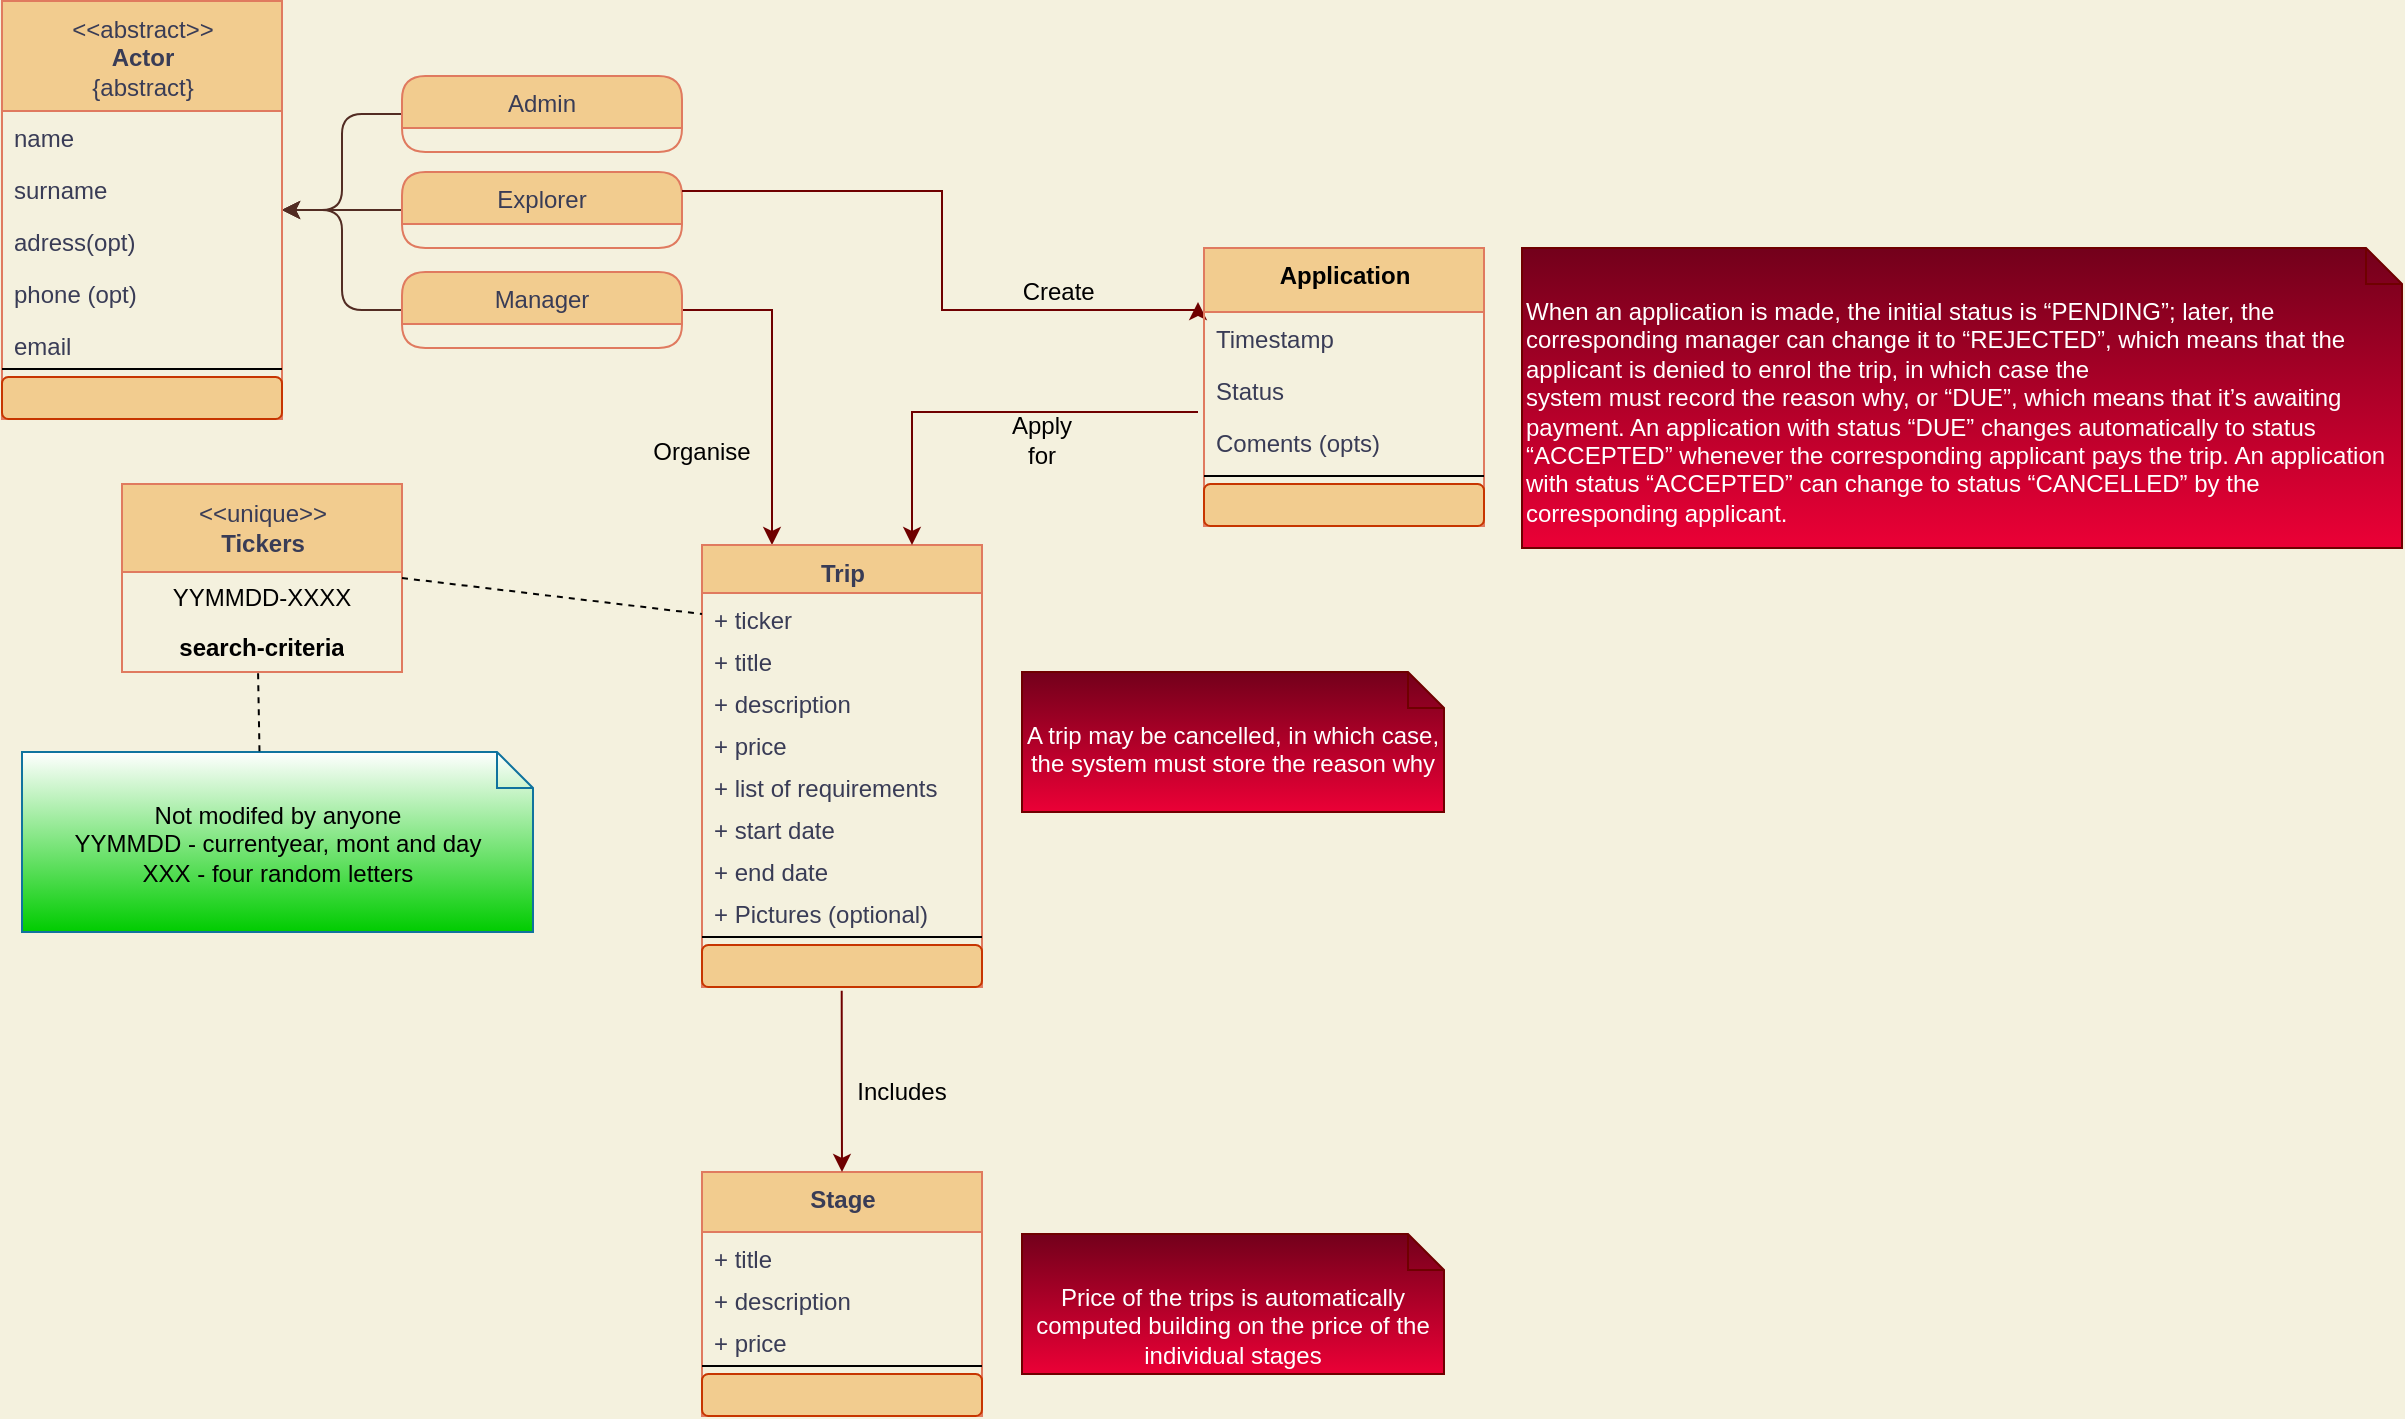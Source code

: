 <mxfile version="14.2.4" type="embed">
    <diagram id="edaXOgRtY4zmQkyxHP5Q" name="Page-1">
        <mxGraphModel dx="564" dy="430" grid="1" gridSize="10" guides="1" tooltips="1" connect="1" arrows="1" fold="1" page="1" pageScale="1" pageWidth="827" pageHeight="1169" background="#F4F1DE" math="0" shadow="0">
            <root>
                <mxCell id="0"/>
                <mxCell id="1" parent="0"/>
                <mxCell id="uO5SS3xwyvJrLnkMRzuP-102" style="edgeStyle=orthogonalEdgeStyle;curved=0;rounded=1;sketch=0;orthogonalLoop=1;jettySize=auto;html=1;strokeColor=#522C23;fillColor=#F2CC8F;fontColor=#393C56;" edge="1" parent="1" source="34" target="uO5SS3xwyvJrLnkMRzuP-67">
                    <mxGeometry relative="1" as="geometry"/>
                </mxCell>
                <mxCell id="34" value="Admin" style="swimlane;fontStyle=0;childLayout=stackLayout;horizontal=1;startSize=26;horizontalStack=0;resizeParent=1;resizeParentMax=0;resizeLast=0;collapsible=1;marginBottom=0;rounded=1;strokeColor=#E07A5F;fontColor=#393C56;fillColor=#F2CC8F;" vertex="1" parent="1">
                    <mxGeometry x="220" y="52" width="140" height="38" as="geometry"/>
                </mxCell>
                <mxCell id="uO5SS3xwyvJrLnkMRzuP-103" style="edgeStyle=orthogonalEdgeStyle;curved=0;rounded=1;sketch=0;orthogonalLoop=1;jettySize=auto;html=1;strokeColor=#522C23;fillColor=#F2CC8F;fontColor=#393C56;" edge="1" parent="1" source="41" target="uO5SS3xwyvJrLnkMRzuP-67">
                    <mxGeometry relative="1" as="geometry"/>
                </mxCell>
                <mxCell id="41" value="Explorer" style="swimlane;fontStyle=0;childLayout=stackLayout;horizontal=1;startSize=26;horizontalStack=0;resizeParent=1;resizeParentMax=0;resizeLast=0;collapsible=1;marginBottom=0;rounded=1;strokeColor=#E07A5F;fontColor=#393C56;fillColor=#F2CC8F;" vertex="1" parent="1">
                    <mxGeometry x="220" y="100" width="140" height="38" as="geometry"/>
                </mxCell>
                <mxCell id="50" style="edgeStyle=orthogonalEdgeStyle;rounded=0;orthogonalLoop=1;jettySize=auto;html=1;exitX=1;exitY=0.5;exitDx=0;exitDy=0;entryX=0.25;entryY=0;entryDx=0;entryDy=0;fillColor=#a20025;strokeColor=#6F0000;" edge="1" parent="1" source="42" target="87">
                    <mxGeometry relative="1" as="geometry">
                        <mxPoint x="405.0" y="290" as="targetPoint"/>
                    </mxGeometry>
                </mxCell>
                <mxCell id="uO5SS3xwyvJrLnkMRzuP-110" style="edgeStyle=orthogonalEdgeStyle;curved=0;rounded=1;sketch=0;orthogonalLoop=1;jettySize=auto;html=1;strokeColor=#522C23;fillColor=#F2CC8F;fontColor=#393C56;" edge="1" parent="1" source="42" target="uO5SS3xwyvJrLnkMRzuP-67">
                    <mxGeometry relative="1" as="geometry"/>
                </mxCell>
                <mxCell id="42" value="Manager" style="swimlane;fontStyle=0;childLayout=stackLayout;horizontal=1;startSize=26;horizontalStack=0;resizeParent=1;resizeParentMax=0;resizeLast=0;collapsible=1;marginBottom=0;rounded=1;strokeColor=#E07A5F;fontColor=#393C56;fillColor=#F2CC8F;" vertex="1" parent="1">
                    <mxGeometry x="220" y="150" width="140" height="38" as="geometry"/>
                </mxCell>
                <mxCell id="53" value="Organise" style="text;html=1;align=center;verticalAlign=middle;whiteSpace=wrap;rounded=0;labelBackgroundColor=none;fontColor=#000000;" vertex="1" parent="1">
                    <mxGeometry x="350" y="230" width="40" height="20" as="geometry"/>
                </mxCell>
                <mxCell id="55" value="Create&amp;nbsp;" style="text;html=1;align=center;verticalAlign=middle;whiteSpace=wrap;rounded=0;labelBackgroundColor=none;fontColor=#000000;" vertex="1" parent="1">
                    <mxGeometry x="520" y="150" width="60" height="20" as="geometry"/>
                </mxCell>
                <mxCell id="56" style="edgeStyle=orthogonalEdgeStyle;rounded=0;orthogonalLoop=1;jettySize=auto;html=1;exitX=1;exitY=0.25;exitDx=0;exitDy=0;fillColor=#a20025;strokeColor=#6F0000;" edge="1" parent="1" source="41">
                    <mxGeometry relative="1" as="geometry">
                        <mxPoint x="370" y="179" as="sourcePoint"/>
                        <mxPoint x="618" y="165" as="targetPoint"/>
                        <Array as="points">
                            <mxPoint x="490" y="110"/>
                            <mxPoint x="490" y="169"/>
                        </Array>
                    </mxGeometry>
                </mxCell>
                <mxCell id="66" value="A trip may be cancelled, in which case, the system must store the reason why" style="shape=note2;boundedLbl=1;whiteSpace=wrap;html=1;size=18;verticalAlign=top;align=center;strokeColor=#6F0000;fontColor=#ffffff;gradientColor=#EB0036;fillColor=#73001B;" vertex="1" parent="1">
                    <mxGeometry x="530" y="350" width="211" height="70" as="geometry"/>
                </mxCell>
                <mxCell id="uO5SS3xwyvJrLnkMRzuP-67" value="&amp;lt;&amp;lt;abstract&amp;gt;&amp;gt;&lt;br&gt;&lt;b&gt;Actor&lt;/b&gt;&lt;br&gt;{abstract}" style="swimlane;fontStyle=0;align=center;verticalAlign=top;childLayout=stackLayout;horizontal=1;startSize=55;horizontalStack=0;resizeParent=1;resizeParentMax=0;resizeLast=0;collapsible=0;marginBottom=0;html=1;rounded=0;labelBackgroundColor=none;sketch=0;strokeColor=#E07A5F;fillColor=#F2CC8F;fontColor=#393C56;" vertex="1" parent="1">
                    <mxGeometry x="20" y="14.5" width="140" height="209" as="geometry"/>
                </mxCell>
                <mxCell id="uO5SS3xwyvJrLnkMRzuP-14" value="name" style="text;strokeColor=none;fillColor=none;align=left;verticalAlign=top;spacingLeft=4;spacingRight=4;overflow=hidden;rotatable=0;points=[[0,0.5],[1,0.5]];portConstraint=eastwest;rounded=1;fontColor=#393C56;" vertex="1" parent="uO5SS3xwyvJrLnkMRzuP-67">
                    <mxGeometry y="55" width="140" height="26" as="geometry"/>
                </mxCell>
                <mxCell id="uO5SS3xwyvJrLnkMRzuP-75" value="surname" style="text;strokeColor=none;fillColor=none;align=left;verticalAlign=top;spacingLeft=4;spacingRight=4;overflow=hidden;rotatable=0;points=[[0,0.5],[1,0.5]];portConstraint=eastwest;rounded=1;fontColor=#393C56;" vertex="1" parent="uO5SS3xwyvJrLnkMRzuP-67">
                    <mxGeometry y="81" width="140" height="26" as="geometry"/>
                </mxCell>
                <mxCell id="uO5SS3xwyvJrLnkMRzuP-78" value="adress(opt)" style="text;strokeColor=none;fillColor=none;align=left;verticalAlign=top;spacingLeft=4;spacingRight=4;overflow=hidden;rotatable=0;points=[[0,0.5],[1,0.5]];portConstraint=eastwest;rounded=1;fontColor=#393C56;" vertex="1" parent="uO5SS3xwyvJrLnkMRzuP-67">
                    <mxGeometry y="107" width="140" height="26" as="geometry"/>
                </mxCell>
                <mxCell id="uO5SS3xwyvJrLnkMRzuP-77" value="phone (opt)" style="text;strokeColor=none;fillColor=none;align=left;verticalAlign=top;spacingLeft=4;spacingRight=4;overflow=hidden;rotatable=0;points=[[0,0.5],[1,0.5]];portConstraint=eastwest;rounded=1;fontColor=#393C56;" vertex="1" parent="uO5SS3xwyvJrLnkMRzuP-67">
                    <mxGeometry y="133" width="140" height="26" as="geometry"/>
                </mxCell>
                <mxCell id="uO5SS3xwyvJrLnkMRzuP-76" value="email" style="text;strokeColor=none;fillColor=none;align=left;verticalAlign=top;spacingLeft=4;spacingRight=4;overflow=hidden;rotatable=0;points=[[0,0.5],[1,0.5]];portConstraint=eastwest;rounded=1;fontColor=#393C56;" vertex="1" parent="uO5SS3xwyvJrLnkMRzuP-67">
                    <mxGeometry y="159" width="140" height="21" as="geometry"/>
                </mxCell>
                <mxCell id="uO5SS3xwyvJrLnkMRzuP-72" value="" style="line;strokeWidth=1;fillColor=none;align=left;verticalAlign=middle;spacingTop=-1;spacingLeft=3;spacingRight=3;rotatable=0;labelPosition=right;points=[];portConstraint=eastwest;" vertex="1" parent="uO5SS3xwyvJrLnkMRzuP-67">
                    <mxGeometry y="180" width="140" height="8" as="geometry"/>
                </mxCell>
                <mxCell id="uO5SS3xwyvJrLnkMRzuP-79" value="" style="text;strokeColor=#C73500;align=left;verticalAlign=top;spacingLeft=4;spacingRight=4;overflow=hidden;rotatable=0;points=[[0,0.5],[1,0.5]];portConstraint=eastwest;rounded=1;fontColor=#ffffff;shadow=0;fillColor=#F2CC8F;" vertex="1" parent="uO5SS3xwyvJrLnkMRzuP-67">
                    <mxGeometry y="188" width="140" height="21" as="geometry"/>
                </mxCell>
                <mxCell id="87" value="&lt;b&gt;Trip&lt;/b&gt;" style="swimlane;fontStyle=0;align=center;verticalAlign=top;childLayout=stackLayout;horizontal=1;startSize=24;horizontalStack=0;resizeParent=1;resizeParentMax=0;resizeLast=0;collapsible=0;marginBottom=0;html=1;rounded=0;labelBackgroundColor=none;sketch=0;strokeColor=#E07A5F;fillColor=#F2CC8F;fontColor=#393C56;" vertex="1" parent="1">
                    <mxGeometry x="370" y="286.5" width="140" height="221" as="geometry"/>
                </mxCell>
                <mxCell id="92" value="+ ticker" style="text;strokeColor=none;fillColor=none;align=left;verticalAlign=top;spacingLeft=4;spacingRight=4;overflow=hidden;rotatable=0;points=[[0,0.5],[1,0.5]];portConstraint=eastwest;rounded=1;fontColor=#393C56;" vertex="1" parent="87">
                    <mxGeometry y="24" width="140" height="21" as="geometry"/>
                </mxCell>
                <mxCell id="112" value="+ title" style="text;strokeColor=none;fillColor=none;align=left;verticalAlign=top;spacingLeft=4;spacingRight=4;overflow=hidden;rotatable=0;points=[[0,0.5],[1,0.5]];portConstraint=eastwest;rounded=1;fontColor=#393C56;" vertex="1" parent="87">
                    <mxGeometry y="45" width="140" height="21" as="geometry"/>
                </mxCell>
                <mxCell id="115" value="+ description" style="text;strokeColor=none;fillColor=none;align=left;verticalAlign=top;spacingLeft=4;spacingRight=4;overflow=hidden;rotatable=0;points=[[0,0.5],[1,0.5]];portConstraint=eastwest;rounded=1;fontColor=#393C56;" vertex="1" parent="87">
                    <mxGeometry y="66" width="140" height="21" as="geometry"/>
                </mxCell>
                <mxCell id="116" value="+ price" style="text;strokeColor=none;fillColor=none;align=left;verticalAlign=top;spacingLeft=4;spacingRight=4;overflow=hidden;rotatable=0;points=[[0,0.5],[1,0.5]];portConstraint=eastwest;rounded=1;fontColor=#393C56;" vertex="1" parent="87">
                    <mxGeometry y="87" width="140" height="21" as="geometry"/>
                </mxCell>
                <mxCell id="117" value="+ list of requirements" style="text;strokeColor=none;fillColor=none;align=left;verticalAlign=top;spacingLeft=4;spacingRight=4;overflow=hidden;rotatable=0;points=[[0,0.5],[1,0.5]];portConstraint=eastwest;rounded=1;fontColor=#393C56;" vertex="1" parent="87">
                    <mxGeometry y="108" width="140" height="21" as="geometry"/>
                </mxCell>
                <mxCell id="118" value="+ start date" style="text;strokeColor=none;fillColor=none;align=left;verticalAlign=top;spacingLeft=4;spacingRight=4;overflow=hidden;rotatable=0;points=[[0,0.5],[1,0.5]];portConstraint=eastwest;rounded=1;fontColor=#393C56;" vertex="1" parent="87">
                    <mxGeometry y="129" width="140" height="21" as="geometry"/>
                </mxCell>
                <mxCell id="119" value="+ end date" style="text;strokeColor=none;fillColor=none;align=left;verticalAlign=top;spacingLeft=4;spacingRight=4;overflow=hidden;rotatable=0;points=[[0,0.5],[1,0.5]];portConstraint=eastwest;rounded=1;fontColor=#393C56;" vertex="1" parent="87">
                    <mxGeometry y="150" width="140" height="21" as="geometry"/>
                </mxCell>
                <mxCell id="113" value="+ Pictures (optional)" style="text;strokeColor=none;fillColor=none;align=left;verticalAlign=top;spacingLeft=4;spacingRight=4;overflow=hidden;rotatable=0;points=[[0,0.5],[1,0.5]];portConstraint=eastwest;rounded=1;fontColor=#393C56;" vertex="1" parent="87">
                    <mxGeometry y="171" width="140" height="21" as="geometry"/>
                </mxCell>
                <mxCell id="93" value="" style="line;strokeWidth=1;fillColor=none;align=left;verticalAlign=middle;spacingTop=-1;spacingLeft=3;spacingRight=3;rotatable=0;labelPosition=right;points=[];portConstraint=eastwest;" vertex="1" parent="87">
                    <mxGeometry y="192" width="140" height="8" as="geometry"/>
                </mxCell>
                <mxCell id="94" value="" style="text;strokeColor=#C73500;align=left;verticalAlign=top;spacingLeft=4;spacingRight=4;overflow=hidden;rotatable=0;points=[[0,0.5],[1,0.5]];portConstraint=eastwest;rounded=1;fontColor=#ffffff;shadow=0;fillColor=#F2CC8F;" vertex="1" parent="87">
                    <mxGeometry y="200" width="140" height="21" as="geometry"/>
                </mxCell>
                <mxCell id="103" value="&lt;font color=&quot;#000000&quot;&gt;&lt;b&gt;Application&lt;/b&gt;&lt;br&gt;&lt;br&gt;&lt;/font&gt;" style="swimlane;fontStyle=0;align=center;verticalAlign=top;childLayout=stackLayout;horizontal=1;startSize=32;horizontalStack=0;resizeParent=1;resizeParentMax=0;resizeLast=0;collapsible=0;marginBottom=0;html=1;rounded=0;labelBackgroundColor=none;sketch=0;strokeColor=#E07A5F;fillColor=#F2CC8F;fontColor=#393C56;" vertex="1" parent="1">
                    <mxGeometry x="621" y="138" width="140" height="139" as="geometry"/>
                </mxCell>
                <mxCell id="104" value="Timestamp" style="text;strokeColor=none;fillColor=none;align=left;verticalAlign=top;spacingLeft=4;spacingRight=4;overflow=hidden;rotatable=0;points=[[0,0.5],[1,0.5]];portConstraint=eastwest;rounded=1;fontColor=#393C56;" vertex="1" parent="103">
                    <mxGeometry y="32" width="140" height="26" as="geometry"/>
                </mxCell>
                <mxCell id="105" value="Status" style="text;strokeColor=none;fillColor=none;align=left;verticalAlign=top;spacingLeft=4;spacingRight=4;overflow=hidden;rotatable=0;points=[[0,0.5],[1,0.5]];portConstraint=eastwest;rounded=1;fontColor=#393C56;" vertex="1" parent="103">
                    <mxGeometry y="58" width="140" height="26" as="geometry"/>
                </mxCell>
                <mxCell id="106" value="Coments (opts)" style="text;strokeColor=none;fillColor=none;align=left;verticalAlign=top;spacingLeft=4;spacingRight=4;overflow=hidden;rotatable=0;points=[[0,0.5],[1,0.5]];portConstraint=eastwest;rounded=1;fontColor=#393C56;" vertex="1" parent="103">
                    <mxGeometry y="84" width="140" height="26" as="geometry"/>
                </mxCell>
                <mxCell id="109" value="" style="line;strokeWidth=1;fillColor=none;align=left;verticalAlign=middle;spacingTop=-1;spacingLeft=3;spacingRight=3;rotatable=0;labelPosition=right;points=[];portConstraint=eastwest;" vertex="1" parent="103">
                    <mxGeometry y="110" width="140" height="8" as="geometry"/>
                </mxCell>
                <mxCell id="110" value="" style="text;strokeColor=#C73500;align=left;verticalAlign=top;spacingLeft=4;spacingRight=4;overflow=hidden;rotatable=0;points=[[0,0.5],[1,0.5]];portConstraint=eastwest;rounded=1;fontColor=#ffffff;shadow=0;fillColor=#F2CC8F;" vertex="1" parent="103">
                    <mxGeometry y="118" width="140" height="21" as="geometry"/>
                </mxCell>
                <mxCell id="122" style="edgeStyle=orthogonalEdgeStyle;rounded=0;orthogonalLoop=1;jettySize=auto;html=1;fillColor=#a20025;strokeColor=#6F0000;entryX=0.75;entryY=0;entryDx=0;entryDy=0;" edge="1" parent="1" target="87">
                    <mxGeometry relative="1" as="geometry">
                        <mxPoint x="618" y="220" as="sourcePoint"/>
                        <mxPoint x="600" y="190" as="targetPoint"/>
                        <Array as="points">
                            <mxPoint x="618" y="220"/>
                            <mxPoint x="475" y="220"/>
                        </Array>
                    </mxGeometry>
                </mxCell>
                <mxCell id="uO5SS3xwyvJrLnkMRzuP-124" value="&lt;span style=&quot;font-weight: normal&quot;&gt;&amp;lt;&amp;lt;unique&amp;gt;&amp;gt;&lt;br&gt;&lt;/span&gt;Tickers" style="swimlane;fontStyle=1;align=center;verticalAlign=middle;childLayout=stackLayout;horizontal=1;startSize=44;horizontalStack=0;resizeParent=1;resizeParentMax=0;resizeLast=0;collapsible=0;marginBottom=0;html=1;rounded=0;shadow=0;labelBackgroundColor=none;sketch=0;strokeColor=#E07A5F;fillColor=#F2CC8F;fontColor=#393C56;" vertex="1" parent="1">
                    <mxGeometry x="80" y="256" width="140" height="94" as="geometry"/>
                </mxCell>
                <mxCell id="uO5SS3xwyvJrLnkMRzuP-125" value="&lt;font color=&quot;#000000&quot;&gt;YYMMDD-XXXX&lt;/font&gt;" style="text;html=1;strokeColor=none;align=center;verticalAlign=middle;spacingLeft=4;spacingRight=4;overflow=hidden;rotatable=0;points=[[0,0.5],[1,0.5]];portConstraint=eastwest;" vertex="1" parent="uO5SS3xwyvJrLnkMRzuP-124">
                    <mxGeometry y="44" width="140" height="25" as="geometry"/>
                </mxCell>
                <mxCell id="uO5SS3xwyvJrLnkMRzuP-142" value="&lt;font color=&quot;#000000&quot;&gt;&lt;b&gt;search-criteria&lt;/b&gt;&lt;/font&gt;" style="text;html=1;strokeColor=none;align=center;verticalAlign=middle;spacingLeft=4;spacingRight=4;overflow=hidden;rotatable=0;points=[[0,0.5],[1,0.5]];portConstraint=eastwest;" vertex="1" parent="uO5SS3xwyvJrLnkMRzuP-124">
                    <mxGeometry y="69" width="140" height="25" as="geometry"/>
                </mxCell>
                <mxCell id="125" value="Apply for" style="text;html=1;align=center;verticalAlign=middle;whiteSpace=wrap;rounded=0;labelBackgroundColor=none;fontColor=#000000;" vertex="1" parent="1">
                    <mxGeometry x="520" y="223.5" width="40" height="20" as="geometry"/>
                </mxCell>
                <mxCell id="126" value="&lt;b&gt;Stage&lt;/b&gt;" style="swimlane;fontStyle=0;align=center;verticalAlign=top;childLayout=stackLayout;horizontal=1;startSize=30;horizontalStack=0;resizeParent=1;resizeParentMax=0;resizeLast=0;collapsible=0;marginBottom=0;html=1;rounded=0;labelBackgroundColor=none;sketch=0;strokeColor=#E07A5F;fillColor=#F2CC8F;fontColor=#393C56;" vertex="1" parent="1">
                    <mxGeometry x="370" y="600" width="140" height="122" as="geometry"/>
                </mxCell>
                <mxCell id="128" value="+ title" style="text;strokeColor=none;fillColor=none;align=left;verticalAlign=top;spacingLeft=4;spacingRight=4;overflow=hidden;rotatable=0;points=[[0,0.5],[1,0.5]];portConstraint=eastwest;rounded=1;fontColor=#393C56;" vertex="1" parent="126">
                    <mxGeometry y="30" width="140" height="21" as="geometry"/>
                </mxCell>
                <mxCell id="129" value="+ description" style="text;strokeColor=none;fillColor=none;align=left;verticalAlign=top;spacingLeft=4;spacingRight=4;overflow=hidden;rotatable=0;points=[[0,0.5],[1,0.5]];portConstraint=eastwest;rounded=1;fontColor=#393C56;" vertex="1" parent="126">
                    <mxGeometry y="51" width="140" height="21" as="geometry"/>
                </mxCell>
                <mxCell id="130" value="+ price" style="text;strokeColor=none;fillColor=none;align=left;verticalAlign=top;spacingLeft=4;spacingRight=4;overflow=hidden;rotatable=0;points=[[0,0.5],[1,0.5]];portConstraint=eastwest;rounded=1;fontColor=#393C56;" vertex="1" parent="126">
                    <mxGeometry y="72" width="140" height="21" as="geometry"/>
                </mxCell>
                <mxCell id="135" value="" style="line;strokeWidth=1;fillColor=none;align=left;verticalAlign=middle;spacingTop=-1;spacingLeft=3;spacingRight=3;rotatable=0;labelPosition=right;points=[];portConstraint=eastwest;" vertex="1" parent="126">
                    <mxGeometry y="93" width="140" height="8" as="geometry"/>
                </mxCell>
                <mxCell id="136" value="" style="text;strokeColor=#C73500;align=left;verticalAlign=top;spacingLeft=4;spacingRight=4;overflow=hidden;rotatable=0;points=[[0,0.5],[1,0.5]];portConstraint=eastwest;rounded=1;fontColor=#ffffff;shadow=0;fillColor=#F2CC8F;" vertex="1" parent="126">
                    <mxGeometry y="101" width="140" height="21" as="geometry"/>
                </mxCell>
                <mxCell id="137" value="&lt;div&gt;&lt;span&gt;When an application is&amp;nbsp;&lt;/span&gt;&lt;span&gt;made, the initial status is “PENDING”; later, the corresponding manager can change it to&amp;nbsp;&lt;/span&gt;&lt;span&gt;“REJECTED”, which means that the applicant is denied to enrol the trip, in which case the&lt;/span&gt;&lt;/div&gt;&lt;div&gt;&lt;span&gt;system must record the reason why, or “DUE”, which means that it’s awaiting payment. An&amp;nbsp;&lt;/span&gt;&lt;span&gt;application with status “DUE” changes automatically to status “ACCEPTED” whenever the&amp;nbsp;&lt;/span&gt;&lt;span&gt;corresponding applicant pays the trip. An application with status “ACCEPTED” can change to&amp;nbsp;&lt;/span&gt;&lt;span&gt;status “CANCELLED” by the corresponding applicant.&lt;/span&gt;&lt;/div&gt;" style="shape=note2;boundedLbl=1;whiteSpace=wrap;html=1;size=18;verticalAlign=top;align=left;strokeColor=#6F0000;fontColor=#ffffff;gradientColor=#EB0036;fillColor=#73001B;" vertex="1" parent="1">
                    <mxGeometry x="780" y="138" width="440" height="150" as="geometry"/>
                </mxCell>
                <mxCell id="138" value="Price of the trips is automatically computed building on the price of the individual stages" style="shape=note2;boundedLbl=1;whiteSpace=wrap;html=1;size=18;verticalAlign=top;align=center;strokeColor=#6F0000;fontColor=#ffffff;gradientColor=#EB0036;fillColor=#73001B;" vertex="1" parent="1">
                    <mxGeometry x="530" y="631" width="211" height="70" as="geometry"/>
                </mxCell>
                <mxCell id="139" style="edgeStyle=orthogonalEdgeStyle;rounded=0;orthogonalLoop=1;jettySize=auto;html=1;exitX=0.499;exitY=1.088;exitDx=0;exitDy=0;entryX=0.5;entryY=0;entryDx=0;entryDy=0;fillColor=#a20025;strokeColor=#6F0000;exitPerimeter=0;" edge="1" parent="1" source="94" target="126">
                    <mxGeometry relative="1" as="geometry">
                        <mxPoint x="415" y="296.5" as="targetPoint"/>
                        <mxPoint x="370" y="179" as="sourcePoint"/>
                        <Array as="points">
                            <mxPoint x="440" y="550"/>
                            <mxPoint x="440" y="550"/>
                        </Array>
                    </mxGeometry>
                </mxCell>
                <mxCell id="141" value="Includes" style="text;html=1;align=center;verticalAlign=middle;whiteSpace=wrap;rounded=0;labelBackgroundColor=none;fontColor=#000000;" vertex="1" parent="1">
                    <mxGeometry x="450" y="550" width="40" height="20" as="geometry"/>
                </mxCell>
                <mxCell id="uO5SS3xwyvJrLnkMRzuP-141" value="Not modifed by anyone&lt;br&gt;YYMMDD - currentyear, mont and day&lt;br&gt;XXX - four random letters" style="shape=note2;boundedLbl=1;whiteSpace=wrap;html=1;size=18;verticalAlign=top;align=center;strokeColor=#10739e;gradientColor=#00CC00;" vertex="1" parent="1">
                    <mxGeometry x="30" y="390" width="255.5" height="90" as="geometry"/>
                </mxCell>
                <mxCell id="142" value="" style="endArrow=none;dashed=1;html=1;fontColor=#000000;exitX=1;exitY=0.5;exitDx=0;exitDy=0;entryX=0;entryY=0.5;entryDx=0;entryDy=0;strokeColor=#000000;" edge="1" parent="1" source="uO5SS3xwyvJrLnkMRzuP-124" target="92">
                    <mxGeometry width="50" height="50" relative="1" as="geometry">
                        <mxPoint x="240" y="240" as="sourcePoint"/>
                        <mxPoint x="290" y="190" as="targetPoint"/>
                    </mxGeometry>
                </mxCell>
                <mxCell id="143" value="" style="endArrow=none;dashed=1;html=1;fontColor=#000000;exitX=0.486;exitY=1.027;exitDx=0;exitDy=0;strokeColor=#000000;exitPerimeter=0;entryX=0;entryY=0;entryDx=118.75;entryDy=0;entryPerimeter=0;" edge="1" parent="1" source="uO5SS3xwyvJrLnkMRzuP-142" target="uO5SS3xwyvJrLnkMRzuP-141">
                    <mxGeometry width="50" height="50" relative="1" as="geometry">
                        <mxPoint x="230" y="313" as="sourcePoint"/>
                        <mxPoint x="148" y="380" as="targetPoint"/>
                    </mxGeometry>
                </mxCell>
            </root>
        </mxGraphModel>
    </diagram>
</mxfile>